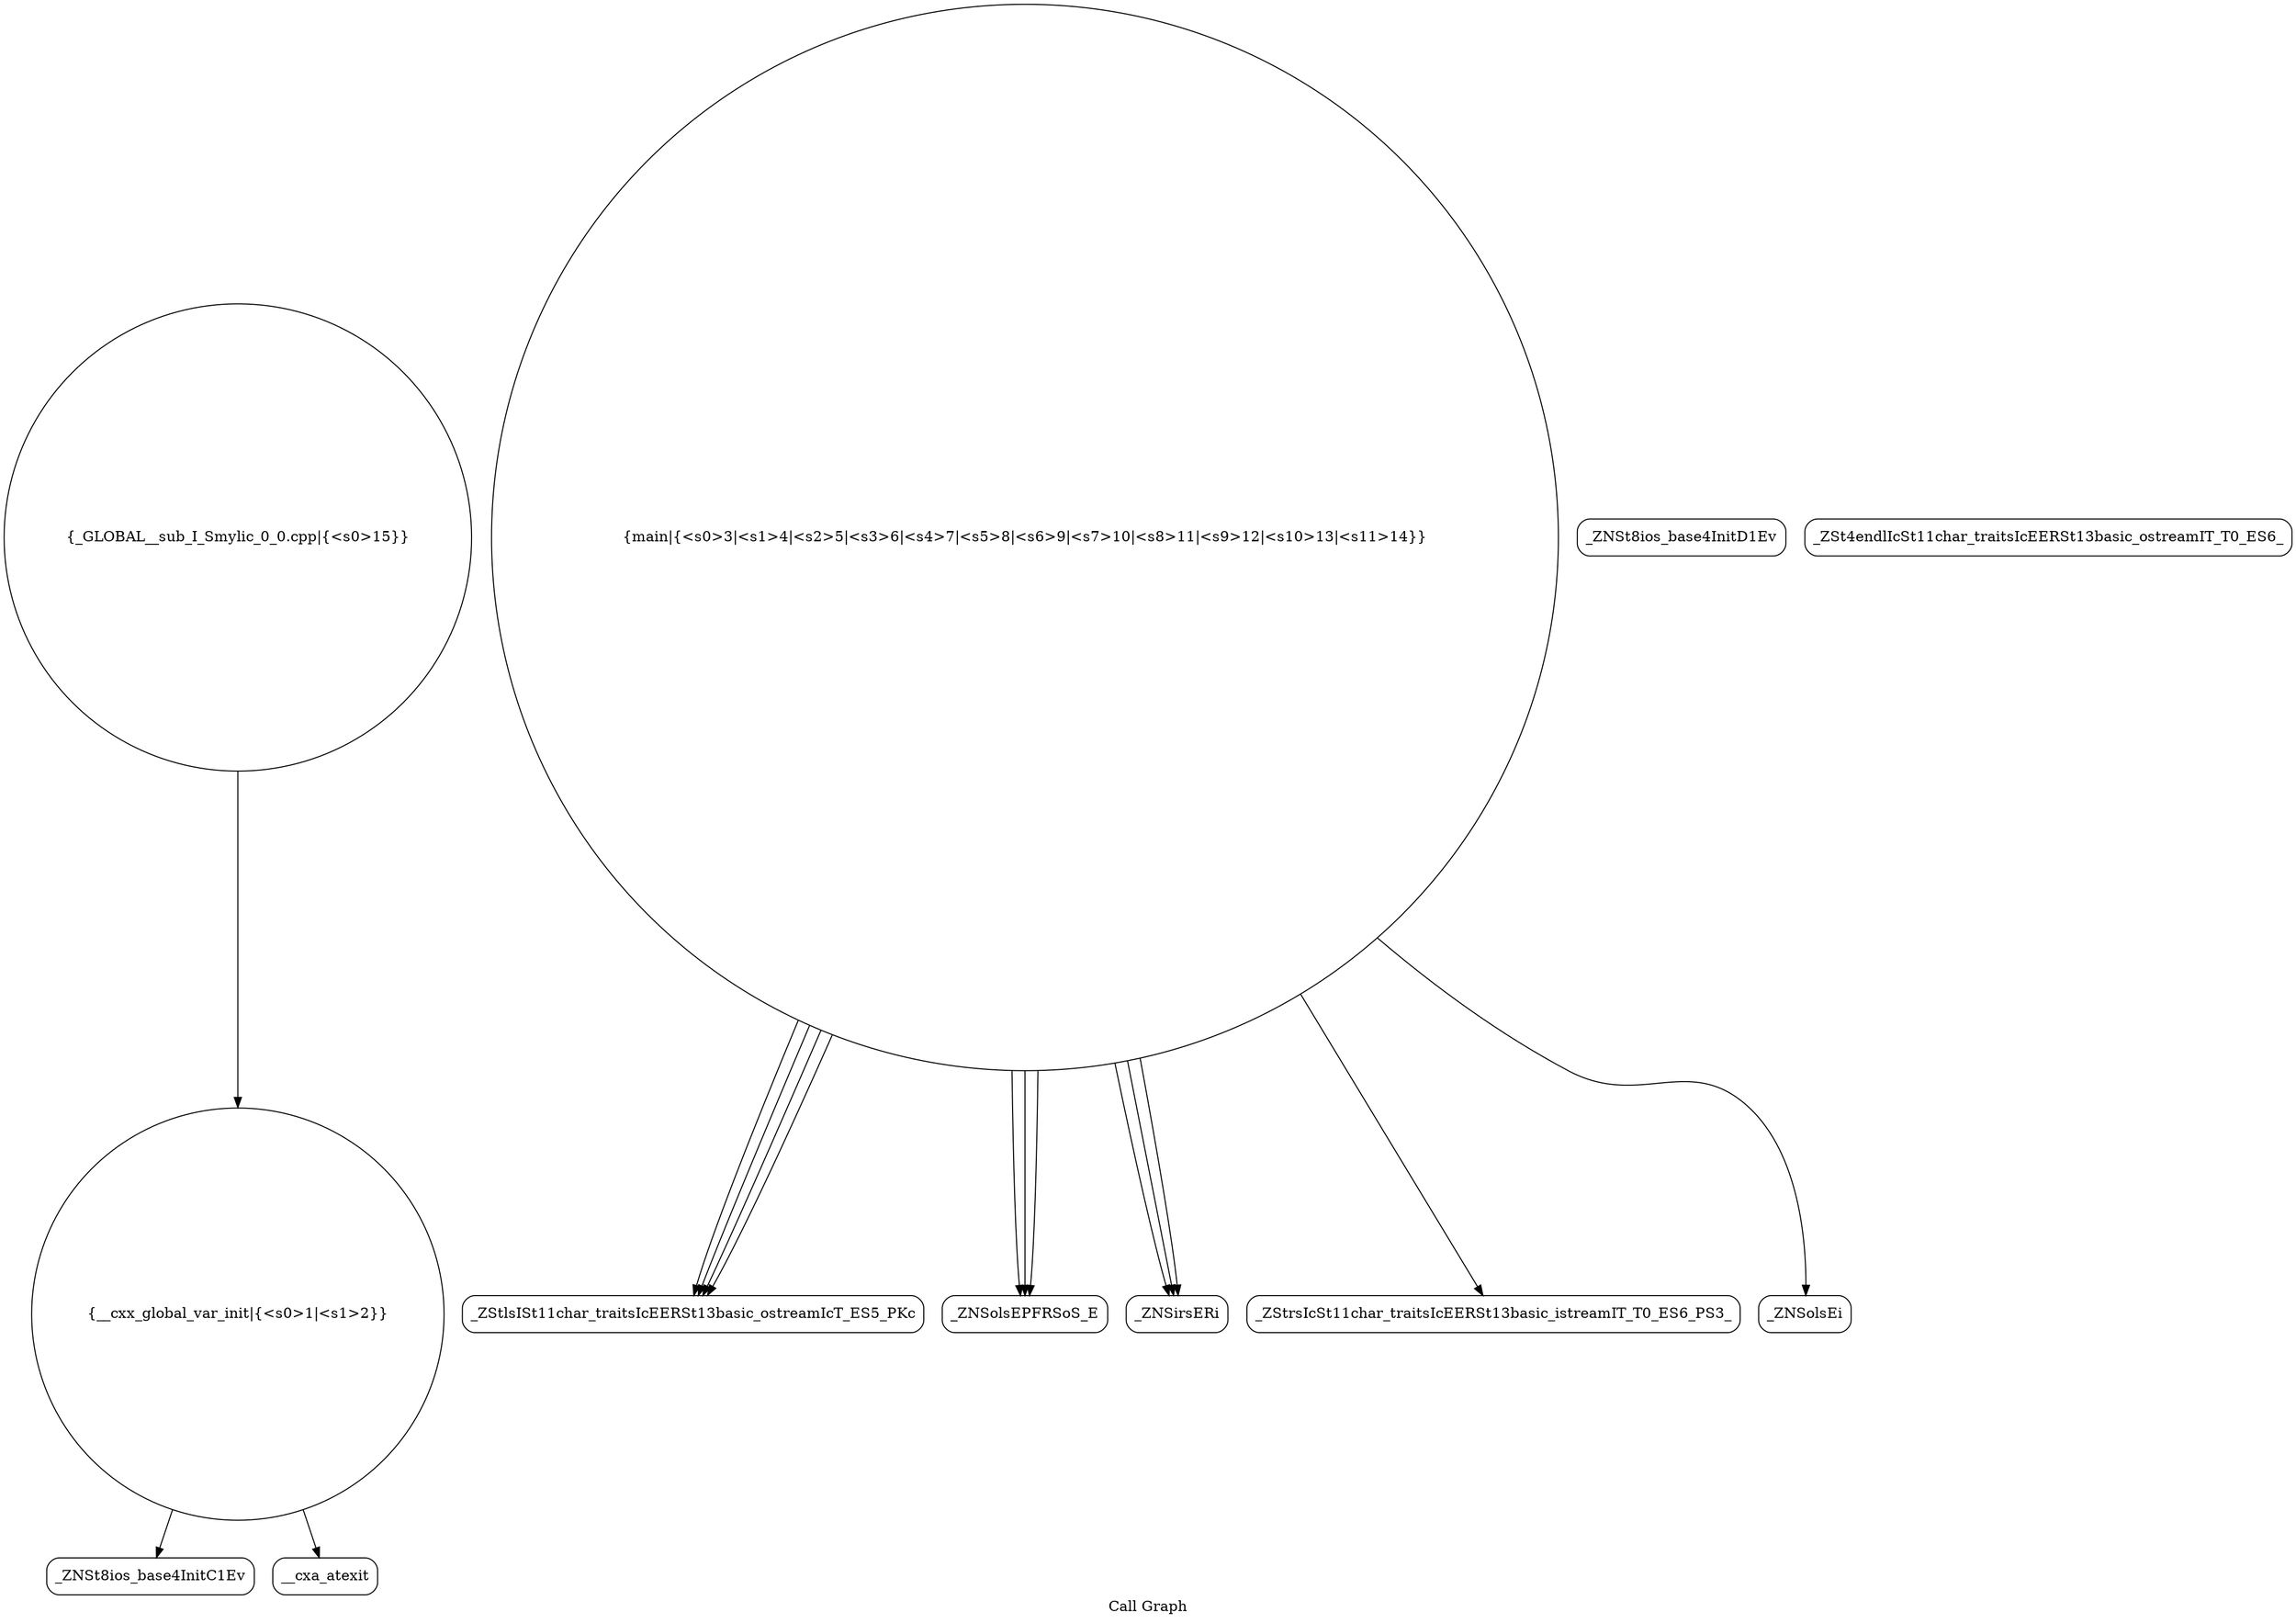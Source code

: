 digraph "Call Graph" {
	label="Call Graph";

	Node0x55dd4fec7160 [shape=record,shape=circle,label="{__cxx_global_var_init|{<s0>1|<s1>2}}"];
	Node0x55dd4fec7160:s0 -> Node0x55dd4fec75f0[color=black];
	Node0x55dd4fec7160:s1 -> Node0x55dd4fec76f0[color=black];
	Node0x55dd4fec78f0 [shape=record,shape=Mrecord,label="{_ZStlsISt11char_traitsIcEERSt13basic_ostreamIcT_ES5_PKc}"];
	Node0x55dd4fec7670 [shape=record,shape=Mrecord,label="{_ZNSt8ios_base4InitD1Ev}"];
	Node0x55dd4fec79f0 [shape=record,shape=Mrecord,label="{_ZNSolsEPFRSoS_E}"];
	Node0x55dd4fec7770 [shape=record,shape=circle,label="{main|{<s0>3|<s1>4|<s2>5|<s3>6|<s4>7|<s5>8|<s6>9|<s7>10|<s8>11|<s9>12|<s10>13|<s11>14}}"];
	Node0x55dd4fec7770:s0 -> Node0x55dd4fec77f0[color=black];
	Node0x55dd4fec7770:s1 -> Node0x55dd4fec77f0[color=black];
	Node0x55dd4fec7770:s2 -> Node0x55dd4fec77f0[color=black];
	Node0x55dd4fec7770:s3 -> Node0x55dd4fec7870[color=black];
	Node0x55dd4fec7770:s4 -> Node0x55dd4fec78f0[color=black];
	Node0x55dd4fec7770:s5 -> Node0x55dd4fec7970[color=black];
	Node0x55dd4fec7770:s6 -> Node0x55dd4fec78f0[color=black];
	Node0x55dd4fec7770:s7 -> Node0x55dd4fec79f0[color=black];
	Node0x55dd4fec7770:s8 -> Node0x55dd4fec78f0[color=black];
	Node0x55dd4fec7770:s9 -> Node0x55dd4fec79f0[color=black];
	Node0x55dd4fec7770:s10 -> Node0x55dd4fec78f0[color=black];
	Node0x55dd4fec7770:s11 -> Node0x55dd4fec79f0[color=black];
	Node0x55dd4fec7af0 [shape=record,shape=circle,label="{_GLOBAL__sub_I_Smylic_0_0.cpp|{<s0>15}}"];
	Node0x55dd4fec7af0:s0 -> Node0x55dd4fec7160[color=black];
	Node0x55dd4fec7870 [shape=record,shape=Mrecord,label="{_ZStrsIcSt11char_traitsIcEERSt13basic_istreamIT_T0_ES6_PS3_}"];
	Node0x55dd4fec75f0 [shape=record,shape=Mrecord,label="{_ZNSt8ios_base4InitC1Ev}"];
	Node0x55dd4fec7970 [shape=record,shape=Mrecord,label="{_ZNSolsEi}"];
	Node0x55dd4fec76f0 [shape=record,shape=Mrecord,label="{__cxa_atexit}"];
	Node0x55dd4fec7a70 [shape=record,shape=Mrecord,label="{_ZSt4endlIcSt11char_traitsIcEERSt13basic_ostreamIT_T0_ES6_}"];
	Node0x55dd4fec77f0 [shape=record,shape=Mrecord,label="{_ZNSirsERi}"];
}
